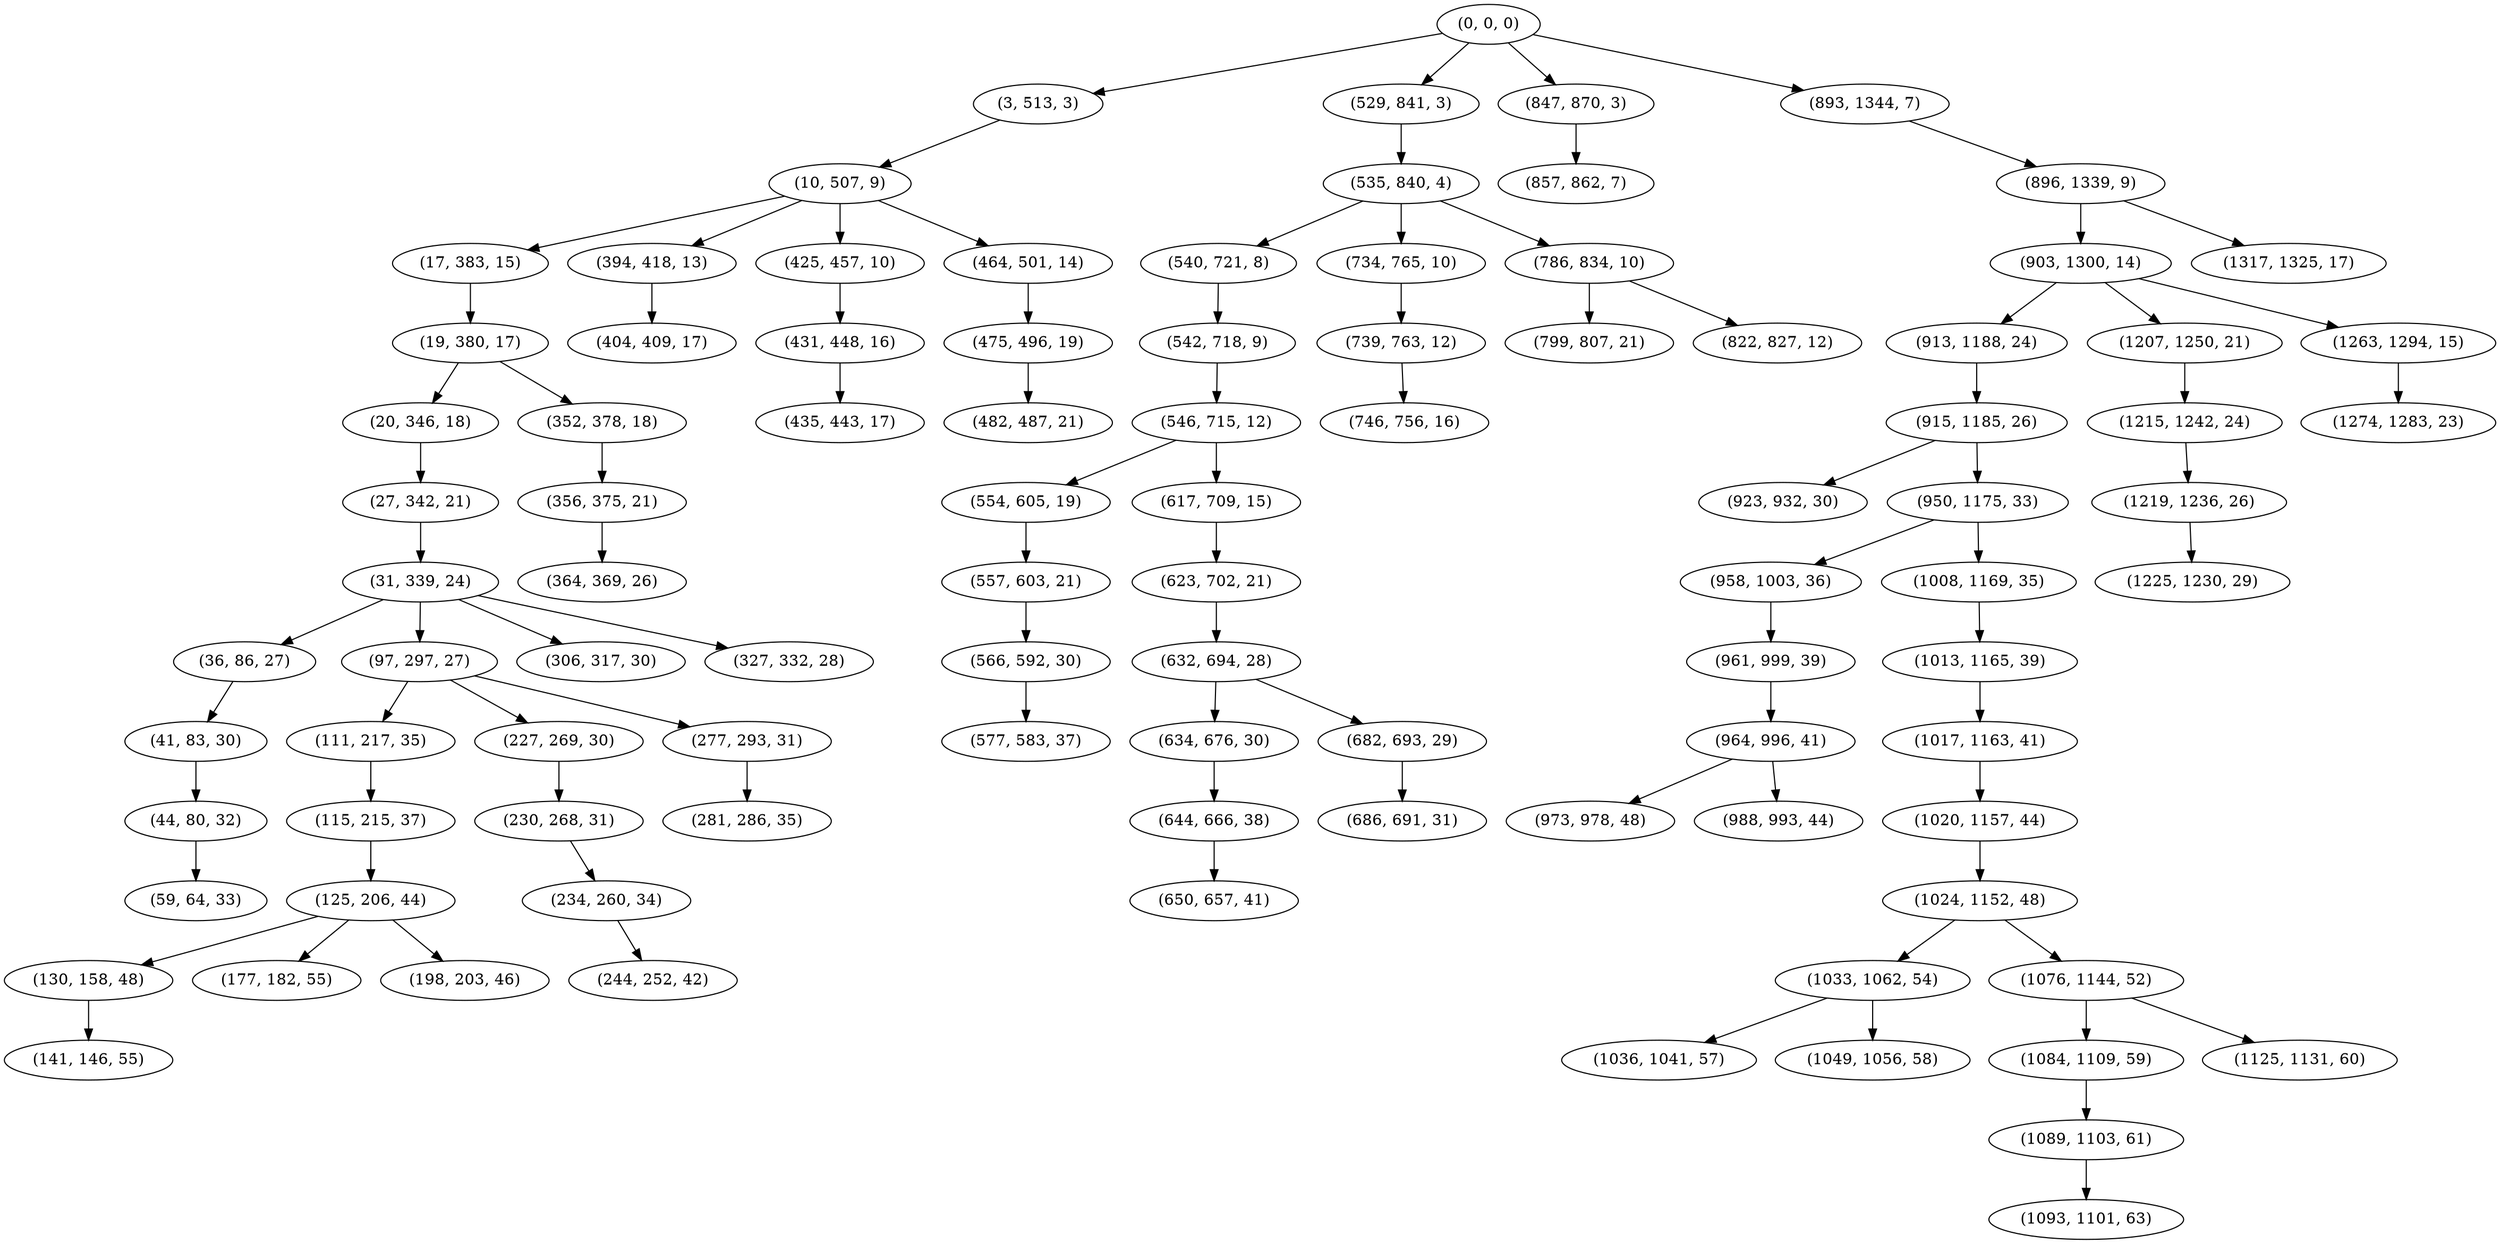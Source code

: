 digraph tree {
    "(0, 0, 0)";
    "(3, 513, 3)";
    "(10, 507, 9)";
    "(17, 383, 15)";
    "(19, 380, 17)";
    "(20, 346, 18)";
    "(27, 342, 21)";
    "(31, 339, 24)";
    "(36, 86, 27)";
    "(41, 83, 30)";
    "(44, 80, 32)";
    "(59, 64, 33)";
    "(97, 297, 27)";
    "(111, 217, 35)";
    "(115, 215, 37)";
    "(125, 206, 44)";
    "(130, 158, 48)";
    "(141, 146, 55)";
    "(177, 182, 55)";
    "(198, 203, 46)";
    "(227, 269, 30)";
    "(230, 268, 31)";
    "(234, 260, 34)";
    "(244, 252, 42)";
    "(277, 293, 31)";
    "(281, 286, 35)";
    "(306, 317, 30)";
    "(327, 332, 28)";
    "(352, 378, 18)";
    "(356, 375, 21)";
    "(364, 369, 26)";
    "(394, 418, 13)";
    "(404, 409, 17)";
    "(425, 457, 10)";
    "(431, 448, 16)";
    "(435, 443, 17)";
    "(464, 501, 14)";
    "(475, 496, 19)";
    "(482, 487, 21)";
    "(529, 841, 3)";
    "(535, 840, 4)";
    "(540, 721, 8)";
    "(542, 718, 9)";
    "(546, 715, 12)";
    "(554, 605, 19)";
    "(557, 603, 21)";
    "(566, 592, 30)";
    "(577, 583, 37)";
    "(617, 709, 15)";
    "(623, 702, 21)";
    "(632, 694, 28)";
    "(634, 676, 30)";
    "(644, 666, 38)";
    "(650, 657, 41)";
    "(682, 693, 29)";
    "(686, 691, 31)";
    "(734, 765, 10)";
    "(739, 763, 12)";
    "(746, 756, 16)";
    "(786, 834, 10)";
    "(799, 807, 21)";
    "(822, 827, 12)";
    "(847, 870, 3)";
    "(857, 862, 7)";
    "(893, 1344, 7)";
    "(896, 1339, 9)";
    "(903, 1300, 14)";
    "(913, 1188, 24)";
    "(915, 1185, 26)";
    "(923, 932, 30)";
    "(950, 1175, 33)";
    "(958, 1003, 36)";
    "(961, 999, 39)";
    "(964, 996, 41)";
    "(973, 978, 48)";
    "(988, 993, 44)";
    "(1008, 1169, 35)";
    "(1013, 1165, 39)";
    "(1017, 1163, 41)";
    "(1020, 1157, 44)";
    "(1024, 1152, 48)";
    "(1033, 1062, 54)";
    "(1036, 1041, 57)";
    "(1049, 1056, 58)";
    "(1076, 1144, 52)";
    "(1084, 1109, 59)";
    "(1089, 1103, 61)";
    "(1093, 1101, 63)";
    "(1125, 1131, 60)";
    "(1207, 1250, 21)";
    "(1215, 1242, 24)";
    "(1219, 1236, 26)";
    "(1225, 1230, 29)";
    "(1263, 1294, 15)";
    "(1274, 1283, 23)";
    "(1317, 1325, 17)";
    "(0, 0, 0)" -> "(3, 513, 3)";
    "(0, 0, 0)" -> "(529, 841, 3)";
    "(0, 0, 0)" -> "(847, 870, 3)";
    "(0, 0, 0)" -> "(893, 1344, 7)";
    "(3, 513, 3)" -> "(10, 507, 9)";
    "(10, 507, 9)" -> "(17, 383, 15)";
    "(10, 507, 9)" -> "(394, 418, 13)";
    "(10, 507, 9)" -> "(425, 457, 10)";
    "(10, 507, 9)" -> "(464, 501, 14)";
    "(17, 383, 15)" -> "(19, 380, 17)";
    "(19, 380, 17)" -> "(20, 346, 18)";
    "(19, 380, 17)" -> "(352, 378, 18)";
    "(20, 346, 18)" -> "(27, 342, 21)";
    "(27, 342, 21)" -> "(31, 339, 24)";
    "(31, 339, 24)" -> "(36, 86, 27)";
    "(31, 339, 24)" -> "(97, 297, 27)";
    "(31, 339, 24)" -> "(306, 317, 30)";
    "(31, 339, 24)" -> "(327, 332, 28)";
    "(36, 86, 27)" -> "(41, 83, 30)";
    "(41, 83, 30)" -> "(44, 80, 32)";
    "(44, 80, 32)" -> "(59, 64, 33)";
    "(97, 297, 27)" -> "(111, 217, 35)";
    "(97, 297, 27)" -> "(227, 269, 30)";
    "(97, 297, 27)" -> "(277, 293, 31)";
    "(111, 217, 35)" -> "(115, 215, 37)";
    "(115, 215, 37)" -> "(125, 206, 44)";
    "(125, 206, 44)" -> "(130, 158, 48)";
    "(125, 206, 44)" -> "(177, 182, 55)";
    "(125, 206, 44)" -> "(198, 203, 46)";
    "(130, 158, 48)" -> "(141, 146, 55)";
    "(227, 269, 30)" -> "(230, 268, 31)";
    "(230, 268, 31)" -> "(234, 260, 34)";
    "(234, 260, 34)" -> "(244, 252, 42)";
    "(277, 293, 31)" -> "(281, 286, 35)";
    "(352, 378, 18)" -> "(356, 375, 21)";
    "(356, 375, 21)" -> "(364, 369, 26)";
    "(394, 418, 13)" -> "(404, 409, 17)";
    "(425, 457, 10)" -> "(431, 448, 16)";
    "(431, 448, 16)" -> "(435, 443, 17)";
    "(464, 501, 14)" -> "(475, 496, 19)";
    "(475, 496, 19)" -> "(482, 487, 21)";
    "(529, 841, 3)" -> "(535, 840, 4)";
    "(535, 840, 4)" -> "(540, 721, 8)";
    "(535, 840, 4)" -> "(734, 765, 10)";
    "(535, 840, 4)" -> "(786, 834, 10)";
    "(540, 721, 8)" -> "(542, 718, 9)";
    "(542, 718, 9)" -> "(546, 715, 12)";
    "(546, 715, 12)" -> "(554, 605, 19)";
    "(546, 715, 12)" -> "(617, 709, 15)";
    "(554, 605, 19)" -> "(557, 603, 21)";
    "(557, 603, 21)" -> "(566, 592, 30)";
    "(566, 592, 30)" -> "(577, 583, 37)";
    "(617, 709, 15)" -> "(623, 702, 21)";
    "(623, 702, 21)" -> "(632, 694, 28)";
    "(632, 694, 28)" -> "(634, 676, 30)";
    "(632, 694, 28)" -> "(682, 693, 29)";
    "(634, 676, 30)" -> "(644, 666, 38)";
    "(644, 666, 38)" -> "(650, 657, 41)";
    "(682, 693, 29)" -> "(686, 691, 31)";
    "(734, 765, 10)" -> "(739, 763, 12)";
    "(739, 763, 12)" -> "(746, 756, 16)";
    "(786, 834, 10)" -> "(799, 807, 21)";
    "(786, 834, 10)" -> "(822, 827, 12)";
    "(847, 870, 3)" -> "(857, 862, 7)";
    "(893, 1344, 7)" -> "(896, 1339, 9)";
    "(896, 1339, 9)" -> "(903, 1300, 14)";
    "(896, 1339, 9)" -> "(1317, 1325, 17)";
    "(903, 1300, 14)" -> "(913, 1188, 24)";
    "(903, 1300, 14)" -> "(1207, 1250, 21)";
    "(903, 1300, 14)" -> "(1263, 1294, 15)";
    "(913, 1188, 24)" -> "(915, 1185, 26)";
    "(915, 1185, 26)" -> "(923, 932, 30)";
    "(915, 1185, 26)" -> "(950, 1175, 33)";
    "(950, 1175, 33)" -> "(958, 1003, 36)";
    "(950, 1175, 33)" -> "(1008, 1169, 35)";
    "(958, 1003, 36)" -> "(961, 999, 39)";
    "(961, 999, 39)" -> "(964, 996, 41)";
    "(964, 996, 41)" -> "(973, 978, 48)";
    "(964, 996, 41)" -> "(988, 993, 44)";
    "(1008, 1169, 35)" -> "(1013, 1165, 39)";
    "(1013, 1165, 39)" -> "(1017, 1163, 41)";
    "(1017, 1163, 41)" -> "(1020, 1157, 44)";
    "(1020, 1157, 44)" -> "(1024, 1152, 48)";
    "(1024, 1152, 48)" -> "(1033, 1062, 54)";
    "(1024, 1152, 48)" -> "(1076, 1144, 52)";
    "(1033, 1062, 54)" -> "(1036, 1041, 57)";
    "(1033, 1062, 54)" -> "(1049, 1056, 58)";
    "(1076, 1144, 52)" -> "(1084, 1109, 59)";
    "(1076, 1144, 52)" -> "(1125, 1131, 60)";
    "(1084, 1109, 59)" -> "(1089, 1103, 61)";
    "(1089, 1103, 61)" -> "(1093, 1101, 63)";
    "(1207, 1250, 21)" -> "(1215, 1242, 24)";
    "(1215, 1242, 24)" -> "(1219, 1236, 26)";
    "(1219, 1236, 26)" -> "(1225, 1230, 29)";
    "(1263, 1294, 15)" -> "(1274, 1283, 23)";
}
